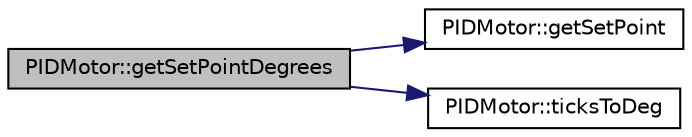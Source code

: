 digraph "PIDMotor::getSetPointDegrees"
{
  edge [fontname="Helvetica",fontsize="10",labelfontname="Helvetica",labelfontsize="10"];
  node [fontname="Helvetica",fontsize="10",shape=record];
  rankdir="LR";
  Node19 [label="PIDMotor::getSetPointDegrees",height=0.2,width=0.4,color="black", fillcolor="grey75", style="filled", fontcolor="black"];
  Node19 -> Node20 [color="midnightblue",fontsize="10",style="solid",fontname="Helvetica"];
  Node20 [label="PIDMotor::getSetPoint",height=0.2,width=0.4,color="black", fillcolor="white", style="filled",URL="$classPIDMotor.html#ab4fc140e1212fa3c192feca5bcbd7acc"];
  Node19 -> Node21 [color="midnightblue",fontsize="10",style="solid",fontname="Helvetica"];
  Node21 [label="PIDMotor::ticksToDeg",height=0.2,width=0.4,color="black", fillcolor="white", style="filled",URL="$classPIDMotor.html#a292e9bc7f736e94ee0df376a08efae33"];
}
